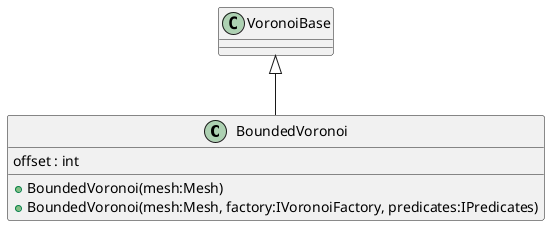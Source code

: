 @startuml
class BoundedVoronoi {
    offset : int
    + BoundedVoronoi(mesh:Mesh)
    + BoundedVoronoi(mesh:Mesh, factory:IVoronoiFactory, predicates:IPredicates)
}
VoronoiBase <|-- BoundedVoronoi
@enduml
